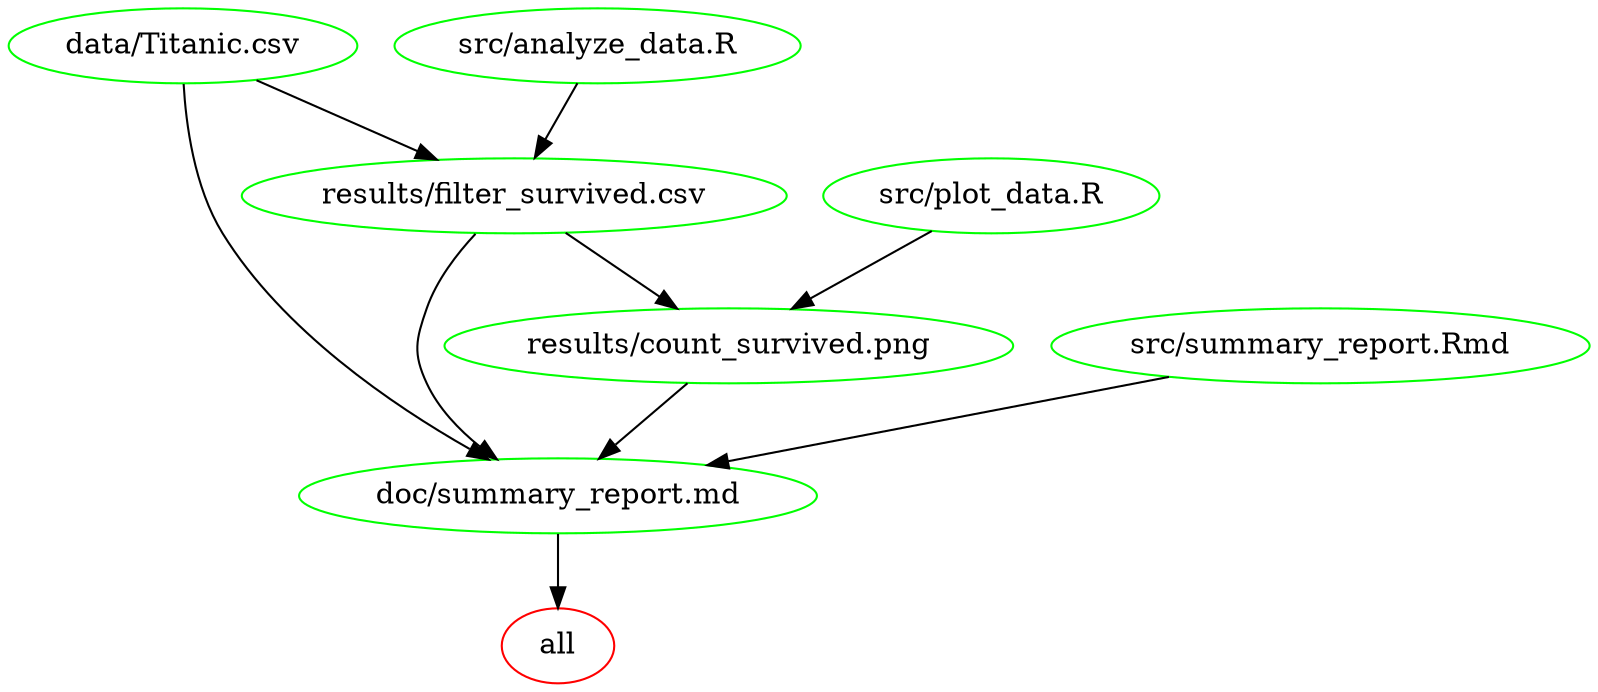 digraph G {
n2[label="all", color="red"];
n5[label="data/Titanic.csv", color="green"];
n3[label="doc/summary_report.md", color="green"];
n8[label="results/count_survived.png", color="green"];
n6[label="results/filter_survived.csv", color="green"];
n7[label="src/analyze_data.R", color="green"];
n9[label="src/plot_data.R", color="green"];
n4[label="src/summary_report.Rmd", color="green"];
n3 -> n2 ; 
n5 -> n3 ; 
n8 -> n3 ; 
n6 -> n3 ; 
n4 -> n3 ; 
n6 -> n8 ; 
n9 -> n8 ; 
n5 -> n6 ; 
n7 -> n6 ; 
}
